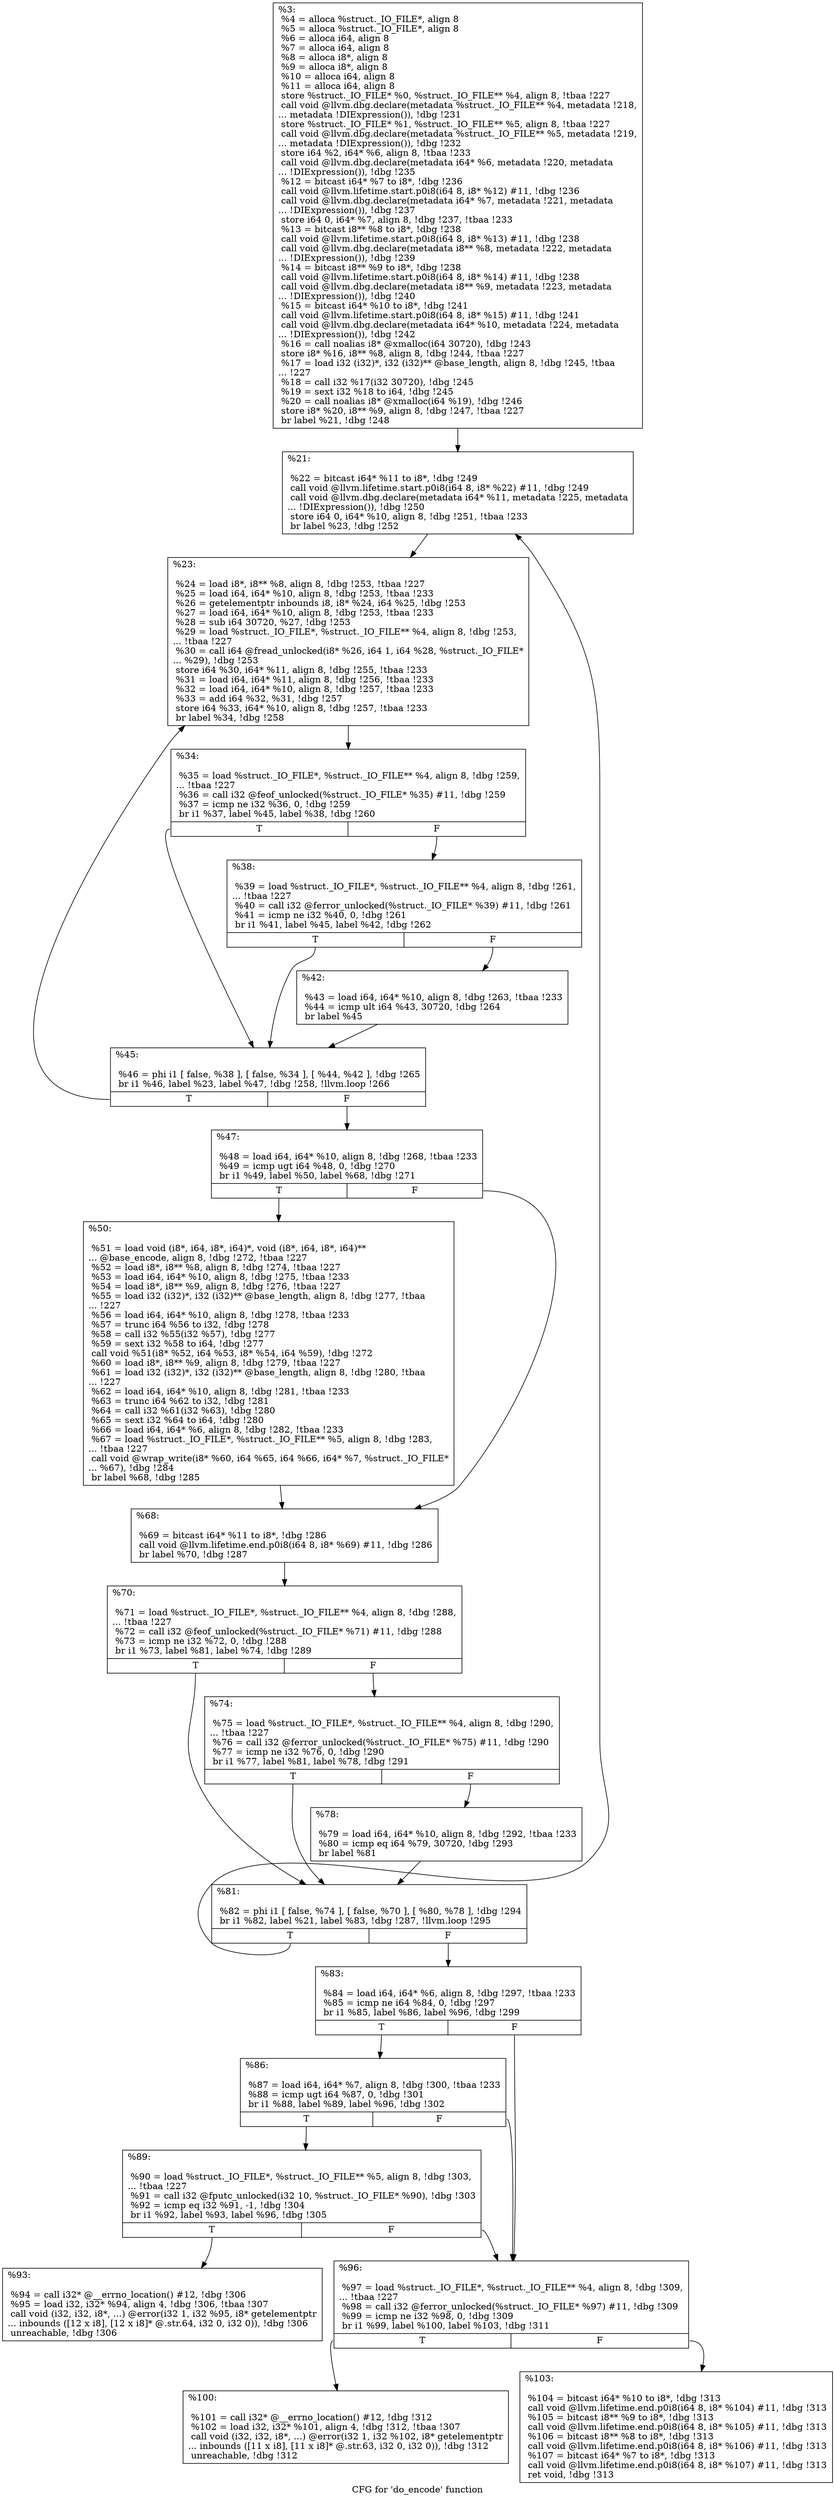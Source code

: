 digraph "CFG for 'do_encode' function" {
	label="CFG for 'do_encode' function";

	Node0x12ae240 [shape=record,label="{%3:\l  %4 = alloca %struct._IO_FILE*, align 8\l  %5 = alloca %struct._IO_FILE*, align 8\l  %6 = alloca i64, align 8\l  %7 = alloca i64, align 8\l  %8 = alloca i8*, align 8\l  %9 = alloca i8*, align 8\l  %10 = alloca i64, align 8\l  %11 = alloca i64, align 8\l  store %struct._IO_FILE* %0, %struct._IO_FILE** %4, align 8, !tbaa !227\l  call void @llvm.dbg.declare(metadata %struct._IO_FILE** %4, metadata !218,\l... metadata !DIExpression()), !dbg !231\l  store %struct._IO_FILE* %1, %struct._IO_FILE** %5, align 8, !tbaa !227\l  call void @llvm.dbg.declare(metadata %struct._IO_FILE** %5, metadata !219,\l... metadata !DIExpression()), !dbg !232\l  store i64 %2, i64* %6, align 8, !tbaa !233\l  call void @llvm.dbg.declare(metadata i64* %6, metadata !220, metadata\l... !DIExpression()), !dbg !235\l  %12 = bitcast i64* %7 to i8*, !dbg !236\l  call void @llvm.lifetime.start.p0i8(i64 8, i8* %12) #11, !dbg !236\l  call void @llvm.dbg.declare(metadata i64* %7, metadata !221, metadata\l... !DIExpression()), !dbg !237\l  store i64 0, i64* %7, align 8, !dbg !237, !tbaa !233\l  %13 = bitcast i8** %8 to i8*, !dbg !238\l  call void @llvm.lifetime.start.p0i8(i64 8, i8* %13) #11, !dbg !238\l  call void @llvm.dbg.declare(metadata i8** %8, metadata !222, metadata\l... !DIExpression()), !dbg !239\l  %14 = bitcast i8** %9 to i8*, !dbg !238\l  call void @llvm.lifetime.start.p0i8(i64 8, i8* %14) #11, !dbg !238\l  call void @llvm.dbg.declare(metadata i8** %9, metadata !223, metadata\l... !DIExpression()), !dbg !240\l  %15 = bitcast i64* %10 to i8*, !dbg !241\l  call void @llvm.lifetime.start.p0i8(i64 8, i8* %15) #11, !dbg !241\l  call void @llvm.dbg.declare(metadata i64* %10, metadata !224, metadata\l... !DIExpression()), !dbg !242\l  %16 = call noalias i8* @xmalloc(i64 30720), !dbg !243\l  store i8* %16, i8** %8, align 8, !dbg !244, !tbaa !227\l  %17 = load i32 (i32)*, i32 (i32)** @base_length, align 8, !dbg !245, !tbaa\l... !227\l  %18 = call i32 %17(i32 30720), !dbg !245\l  %19 = sext i32 %18 to i64, !dbg !245\l  %20 = call noalias i8* @xmalloc(i64 %19), !dbg !246\l  store i8* %20, i8** %9, align 8, !dbg !247, !tbaa !227\l  br label %21, !dbg !248\l}"];
	Node0x12ae240 -> Node0x126a190;
	Node0x126a190 [shape=record,label="{%21:\l\l  %22 = bitcast i64* %11 to i8*, !dbg !249\l  call void @llvm.lifetime.start.p0i8(i64 8, i8* %22) #11, !dbg !249\l  call void @llvm.dbg.declare(metadata i64* %11, metadata !225, metadata\l... !DIExpression()), !dbg !250\l  store i64 0, i64* %10, align 8, !dbg !251, !tbaa !233\l  br label %23, !dbg !252\l}"];
	Node0x126a190 -> Node0x126a1e0;
	Node0x126a1e0 [shape=record,label="{%23:\l\l  %24 = load i8*, i8** %8, align 8, !dbg !253, !tbaa !227\l  %25 = load i64, i64* %10, align 8, !dbg !253, !tbaa !233\l  %26 = getelementptr inbounds i8, i8* %24, i64 %25, !dbg !253\l  %27 = load i64, i64* %10, align 8, !dbg !253, !tbaa !233\l  %28 = sub i64 30720, %27, !dbg !253\l  %29 = load %struct._IO_FILE*, %struct._IO_FILE** %4, align 8, !dbg !253,\l... !tbaa !227\l  %30 = call i64 @fread_unlocked(i8* %26, i64 1, i64 %28, %struct._IO_FILE*\l... %29), !dbg !253\l  store i64 %30, i64* %11, align 8, !dbg !255, !tbaa !233\l  %31 = load i64, i64* %11, align 8, !dbg !256, !tbaa !233\l  %32 = load i64, i64* %10, align 8, !dbg !257, !tbaa !233\l  %33 = add i64 %32, %31, !dbg !257\l  store i64 %33, i64* %10, align 8, !dbg !257, !tbaa !233\l  br label %34, !dbg !258\l}"];
	Node0x126a1e0 -> Node0x126a230;
	Node0x126a230 [shape=record,label="{%34:\l\l  %35 = load %struct._IO_FILE*, %struct._IO_FILE** %4, align 8, !dbg !259,\l... !tbaa !227\l  %36 = call i32 @feof_unlocked(%struct._IO_FILE* %35) #11, !dbg !259\l  %37 = icmp ne i32 %36, 0, !dbg !259\l  br i1 %37, label %45, label %38, !dbg !260\l|{<s0>T|<s1>F}}"];
	Node0x126a230:s0 -> Node0x126a320;
	Node0x126a230:s1 -> Node0x126a280;
	Node0x126a280 [shape=record,label="{%38:\l\l  %39 = load %struct._IO_FILE*, %struct._IO_FILE** %4, align 8, !dbg !261,\l... !tbaa !227\l  %40 = call i32 @ferror_unlocked(%struct._IO_FILE* %39) #11, !dbg !261\l  %41 = icmp ne i32 %40, 0, !dbg !261\l  br i1 %41, label %45, label %42, !dbg !262\l|{<s0>T|<s1>F}}"];
	Node0x126a280:s0 -> Node0x126a320;
	Node0x126a280:s1 -> Node0x126a2d0;
	Node0x126a2d0 [shape=record,label="{%42:\l\l  %43 = load i64, i64* %10, align 8, !dbg !263, !tbaa !233\l  %44 = icmp ult i64 %43, 30720, !dbg !264\l  br label %45\l}"];
	Node0x126a2d0 -> Node0x126a320;
	Node0x126a320 [shape=record,label="{%45:\l\l  %46 = phi i1 [ false, %38 ], [ false, %34 ], [ %44, %42 ], !dbg !265\l  br i1 %46, label %23, label %47, !dbg !258, !llvm.loop !266\l|{<s0>T|<s1>F}}"];
	Node0x126a320:s0 -> Node0x126a1e0;
	Node0x126a320:s1 -> Node0x126a370;
	Node0x126a370 [shape=record,label="{%47:\l\l  %48 = load i64, i64* %10, align 8, !dbg !268, !tbaa !233\l  %49 = icmp ugt i64 %48, 0, !dbg !270\l  br i1 %49, label %50, label %68, !dbg !271\l|{<s0>T|<s1>F}}"];
	Node0x126a370:s0 -> Node0x126a3c0;
	Node0x126a370:s1 -> Node0x126a410;
	Node0x126a3c0 [shape=record,label="{%50:\l\l  %51 = load void (i8*, i64, i8*, i64)*, void (i8*, i64, i8*, i64)**\l... @base_encode, align 8, !dbg !272, !tbaa !227\l  %52 = load i8*, i8** %8, align 8, !dbg !274, !tbaa !227\l  %53 = load i64, i64* %10, align 8, !dbg !275, !tbaa !233\l  %54 = load i8*, i8** %9, align 8, !dbg !276, !tbaa !227\l  %55 = load i32 (i32)*, i32 (i32)** @base_length, align 8, !dbg !277, !tbaa\l... !227\l  %56 = load i64, i64* %10, align 8, !dbg !278, !tbaa !233\l  %57 = trunc i64 %56 to i32, !dbg !278\l  %58 = call i32 %55(i32 %57), !dbg !277\l  %59 = sext i32 %58 to i64, !dbg !277\l  call void %51(i8* %52, i64 %53, i8* %54, i64 %59), !dbg !272\l  %60 = load i8*, i8** %9, align 8, !dbg !279, !tbaa !227\l  %61 = load i32 (i32)*, i32 (i32)** @base_length, align 8, !dbg !280, !tbaa\l... !227\l  %62 = load i64, i64* %10, align 8, !dbg !281, !tbaa !233\l  %63 = trunc i64 %62 to i32, !dbg !281\l  %64 = call i32 %61(i32 %63), !dbg !280\l  %65 = sext i32 %64 to i64, !dbg !280\l  %66 = load i64, i64* %6, align 8, !dbg !282, !tbaa !233\l  %67 = load %struct._IO_FILE*, %struct._IO_FILE** %5, align 8, !dbg !283,\l... !tbaa !227\l  call void @wrap_write(i8* %60, i64 %65, i64 %66, i64* %7, %struct._IO_FILE*\l... %67), !dbg !284\l  br label %68, !dbg !285\l}"];
	Node0x126a3c0 -> Node0x126a410;
	Node0x126a410 [shape=record,label="{%68:\l\l  %69 = bitcast i64* %11 to i8*, !dbg !286\l  call void @llvm.lifetime.end.p0i8(i64 8, i8* %69) #11, !dbg !286\l  br label %70, !dbg !287\l}"];
	Node0x126a410 -> Node0x126a460;
	Node0x126a460 [shape=record,label="{%70:\l\l  %71 = load %struct._IO_FILE*, %struct._IO_FILE** %4, align 8, !dbg !288,\l... !tbaa !227\l  %72 = call i32 @feof_unlocked(%struct._IO_FILE* %71) #11, !dbg !288\l  %73 = icmp ne i32 %72, 0, !dbg !288\l  br i1 %73, label %81, label %74, !dbg !289\l|{<s0>T|<s1>F}}"];
	Node0x126a460:s0 -> Node0x126a550;
	Node0x126a460:s1 -> Node0x126a4b0;
	Node0x126a4b0 [shape=record,label="{%74:\l\l  %75 = load %struct._IO_FILE*, %struct._IO_FILE** %4, align 8, !dbg !290,\l... !tbaa !227\l  %76 = call i32 @ferror_unlocked(%struct._IO_FILE* %75) #11, !dbg !290\l  %77 = icmp ne i32 %76, 0, !dbg !290\l  br i1 %77, label %81, label %78, !dbg !291\l|{<s0>T|<s1>F}}"];
	Node0x126a4b0:s0 -> Node0x126a550;
	Node0x126a4b0:s1 -> Node0x126a500;
	Node0x126a500 [shape=record,label="{%78:\l\l  %79 = load i64, i64* %10, align 8, !dbg !292, !tbaa !233\l  %80 = icmp eq i64 %79, 30720, !dbg !293\l  br label %81\l}"];
	Node0x126a500 -> Node0x126a550;
	Node0x126a550 [shape=record,label="{%81:\l\l  %82 = phi i1 [ false, %74 ], [ false, %70 ], [ %80, %78 ], !dbg !294\l  br i1 %82, label %21, label %83, !dbg !287, !llvm.loop !295\l|{<s0>T|<s1>F}}"];
	Node0x126a550:s0 -> Node0x126a190;
	Node0x126a550:s1 -> Node0x126a5a0;
	Node0x126a5a0 [shape=record,label="{%83:\l\l  %84 = load i64, i64* %6, align 8, !dbg !297, !tbaa !233\l  %85 = icmp ne i64 %84, 0, !dbg !297\l  br i1 %85, label %86, label %96, !dbg !299\l|{<s0>T|<s1>F}}"];
	Node0x126a5a0:s0 -> Node0x126a5f0;
	Node0x126a5a0:s1 -> Node0x126a6e0;
	Node0x126a5f0 [shape=record,label="{%86:\l\l  %87 = load i64, i64* %7, align 8, !dbg !300, !tbaa !233\l  %88 = icmp ugt i64 %87, 0, !dbg !301\l  br i1 %88, label %89, label %96, !dbg !302\l|{<s0>T|<s1>F}}"];
	Node0x126a5f0:s0 -> Node0x126a640;
	Node0x126a5f0:s1 -> Node0x126a6e0;
	Node0x126a640 [shape=record,label="{%89:\l\l  %90 = load %struct._IO_FILE*, %struct._IO_FILE** %5, align 8, !dbg !303,\l... !tbaa !227\l  %91 = call i32 @fputc_unlocked(i32 10, %struct._IO_FILE* %90), !dbg !303\l  %92 = icmp eq i32 %91, -1, !dbg !304\l  br i1 %92, label %93, label %96, !dbg !305\l|{<s0>T|<s1>F}}"];
	Node0x126a640:s0 -> Node0x126a690;
	Node0x126a640:s1 -> Node0x126a6e0;
	Node0x126a690 [shape=record,label="{%93:\l\l  %94 = call i32* @__errno_location() #12, !dbg !306\l  %95 = load i32, i32* %94, align 4, !dbg !306, !tbaa !307\l  call void (i32, i32, i8*, ...) @error(i32 1, i32 %95, i8* getelementptr\l... inbounds ([12 x i8], [12 x i8]* @.str.64, i32 0, i32 0)), !dbg !306\l  unreachable, !dbg !306\l}"];
	Node0x126a6e0 [shape=record,label="{%96:\l\l  %97 = load %struct._IO_FILE*, %struct._IO_FILE** %4, align 8, !dbg !309,\l... !tbaa !227\l  %98 = call i32 @ferror_unlocked(%struct._IO_FILE* %97) #11, !dbg !309\l  %99 = icmp ne i32 %98, 0, !dbg !309\l  br i1 %99, label %100, label %103, !dbg !311\l|{<s0>T|<s1>F}}"];
	Node0x126a6e0:s0 -> Node0x126a730;
	Node0x126a6e0:s1 -> Node0x126a780;
	Node0x126a730 [shape=record,label="{%100:\l\l  %101 = call i32* @__errno_location() #12, !dbg !312\l  %102 = load i32, i32* %101, align 4, !dbg !312, !tbaa !307\l  call void (i32, i32, i8*, ...) @error(i32 1, i32 %102, i8* getelementptr\l... inbounds ([11 x i8], [11 x i8]* @.str.63, i32 0, i32 0)), !dbg !312\l  unreachable, !dbg !312\l}"];
	Node0x126a780 [shape=record,label="{%103:\l\l  %104 = bitcast i64* %10 to i8*, !dbg !313\l  call void @llvm.lifetime.end.p0i8(i64 8, i8* %104) #11, !dbg !313\l  %105 = bitcast i8** %9 to i8*, !dbg !313\l  call void @llvm.lifetime.end.p0i8(i64 8, i8* %105) #11, !dbg !313\l  %106 = bitcast i8** %8 to i8*, !dbg !313\l  call void @llvm.lifetime.end.p0i8(i64 8, i8* %106) #11, !dbg !313\l  %107 = bitcast i64* %7 to i8*, !dbg !313\l  call void @llvm.lifetime.end.p0i8(i64 8, i8* %107) #11, !dbg !313\l  ret void, !dbg !313\l}"];
}
